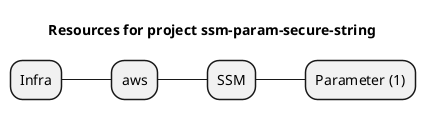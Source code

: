 @startmindmap
title Resources for project ssm-param-secure-string
skinparam monochrome true
+ Infra
++ aws
+++ SSM
++++ Parameter (1)
@endmindmap